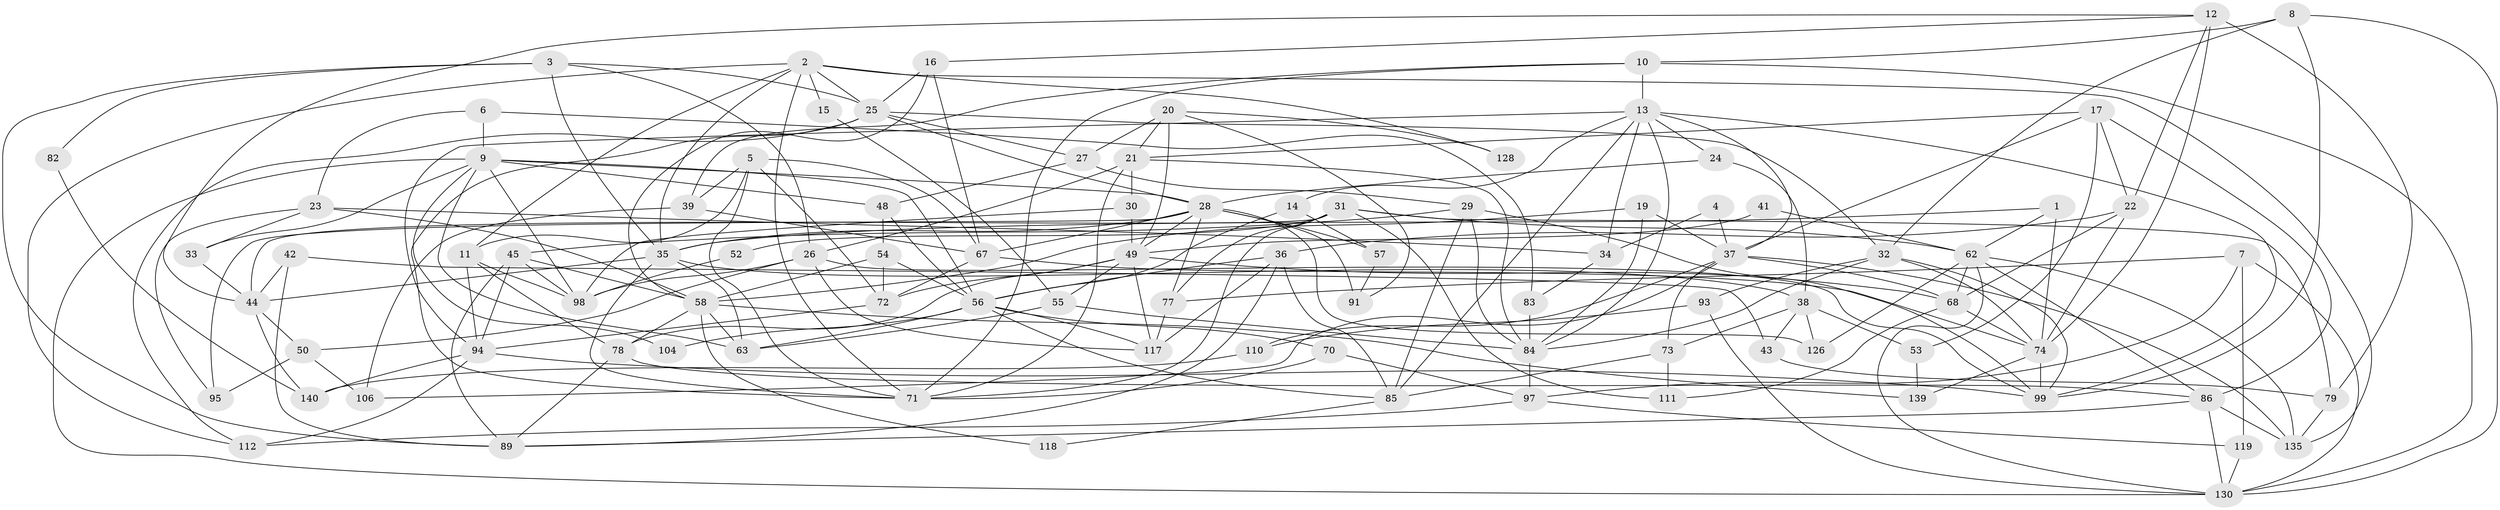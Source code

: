 // original degree distribution, {3: 0.2857142857142857, 7: 0.05, 4: 0.29285714285714287, 2: 0.11428571428571428, 5: 0.16428571428571428, 6: 0.08571428571428572, 8: 0.007142857142857143}
// Generated by graph-tools (version 1.1) at 2025/42/03/06/25 10:42:01]
// undirected, 92 vertices, 225 edges
graph export_dot {
graph [start="1"]
  node [color=gray90,style=filled];
  1;
  2 [super="+18"];
  3 [super="+75"];
  4;
  5 [super="+96"];
  6;
  7 [super="+61"];
  8 [super="+88"];
  9 [super="+46"];
  10;
  11 [super="+47"];
  12 [super="+59"];
  13 [super="+66"];
  14;
  15;
  16 [super="+64"];
  17 [super="+90"];
  19;
  20;
  21 [super="+76"];
  22 [super="+109"];
  23 [super="+40"];
  24;
  25 [super="+81"];
  26;
  27;
  28 [super="+65"];
  29 [super="+51"];
  30;
  31 [super="+105"];
  32 [super="+129"];
  33;
  34;
  35 [super="+136"];
  36 [super="+115"];
  37 [super="+103"];
  38 [super="+69"];
  39 [super="+133"];
  41;
  42;
  43;
  44 [super="+80"];
  45;
  48 [super="+114"];
  49 [super="+107"];
  50;
  52;
  53;
  54;
  55;
  56 [super="+87"];
  57;
  58 [super="+60"];
  62 [super="+100"];
  63 [super="+134"];
  67 [super="+121"];
  68 [super="+137"];
  70;
  71 [super="+108"];
  72 [super="+138"];
  73;
  74 [super="+120"];
  77 [super="+123"];
  78 [super="+127"];
  79 [super="+102"];
  82;
  83;
  84 [super="+122"];
  85 [super="+92"];
  86 [super="+125"];
  89 [super="+113"];
  91;
  93;
  94 [super="+101"];
  95;
  97 [super="+124"];
  98 [super="+116"];
  99 [super="+131"];
  104;
  106;
  110;
  111;
  112;
  117;
  118;
  119;
  126;
  128;
  130 [super="+132"];
  135;
  139;
  140;
  1 -- 62;
  1 -- 74;
  1 -- 35;
  2 -- 112;
  2 -- 11;
  2 -- 15;
  2 -- 25;
  2 -- 35;
  2 -- 135;
  2 -- 128;
  2 -- 71;
  3 -- 26;
  3 -- 35;
  3 -- 25;
  3 -- 89;
  3 -- 82;
  4 -- 34;
  4 -- 37;
  5 -- 11;
  5 -- 39;
  5 -- 72;
  5 -- 67;
  5 -- 71;
  6 -- 9;
  6 -- 83;
  6 -- 23;
  7 -- 97;
  7 -- 77;
  7 -- 130;
  7 -- 119;
  8 -- 32;
  8 -- 10;
  8 -- 99;
  8 -- 130;
  9 -- 48;
  9 -- 104;
  9 -- 130;
  9 -- 28;
  9 -- 33;
  9 -- 56;
  9 -- 98;
  9 -- 63;
  10 -- 71;
  10 -- 13;
  10 -- 39;
  10 -- 130;
  11 -- 94 [weight=2];
  11 -- 78;
  11 -- 98;
  12 -- 44;
  12 -- 74;
  12 -- 79;
  12 -- 16;
  12 -- 22;
  13 -- 14;
  13 -- 34;
  13 -- 94;
  13 -- 84;
  13 -- 37;
  13 -- 24;
  13 -- 85;
  13 -- 99;
  14 -- 56;
  14 -- 57;
  15 -- 55;
  16 -- 58;
  16 -- 25;
  16 -- 67;
  17 -- 86;
  17 -- 21;
  17 -- 53;
  17 -- 37;
  17 -- 22;
  19 -- 84;
  19 -- 37;
  19 -- 58;
  20 -- 49 [weight=2];
  20 -- 27;
  20 -- 91;
  20 -- 128;
  20 -- 21;
  21 -- 26;
  21 -- 71;
  21 -- 30;
  21 -- 84;
  22 -- 74;
  22 -- 36;
  22 -- 68;
  23 -- 95;
  23 -- 33;
  23 -- 34;
  23 -- 58 [weight=2];
  24 -- 28;
  24 -- 38;
  25 -- 32;
  25 -- 112;
  25 -- 27;
  25 -- 28;
  25 -- 71;
  26 -- 117;
  26 -- 99;
  26 -- 50;
  26 -- 98;
  27 -- 48;
  27 -- 29;
  28 -- 77;
  28 -- 49;
  28 -- 67;
  28 -- 91;
  28 -- 57;
  28 -- 126;
  28 -- 95;
  28 -- 35;
  29 -- 99;
  29 -- 85;
  29 -- 45;
  29 -- 84;
  30 -- 49;
  30 -- 98;
  31 -- 52;
  31 -- 77;
  31 -- 111;
  31 -- 79;
  31 -- 44;
  31 -- 71;
  31 -- 62;
  32 -- 93;
  32 -- 99;
  32 -- 74;
  32 -- 84;
  33 -- 44;
  34 -- 83;
  35 -- 71;
  35 -- 38;
  35 -- 44;
  35 -- 63;
  36 -- 85;
  36 -- 117;
  36 -- 56;
  36 -- 89;
  37 -- 110;
  37 -- 68;
  37 -- 135;
  37 -- 73;
  37 -- 106;
  38 -- 43;
  38 -- 53;
  38 -- 73;
  38 -- 126;
  39 -- 106 [weight=2];
  39 -- 67;
  41 -- 49;
  41 -- 62;
  42 -- 89;
  42 -- 44;
  42 -- 43;
  43 -- 79;
  44 -- 50;
  44 -- 140;
  45 -- 89;
  45 -- 98;
  45 -- 58;
  45 -- 94;
  48 -- 54;
  48 -- 56;
  49 -- 55;
  49 -- 117;
  49 -- 68;
  49 -- 72;
  49 -- 78 [weight=2];
  50 -- 95;
  50 -- 106;
  52 -- 98;
  53 -- 139;
  54 -- 72;
  54 -- 58;
  54 -- 56;
  55 -- 63;
  55 -- 84;
  56 -- 70;
  56 -- 104;
  56 -- 117;
  56 -- 85;
  56 -- 63;
  57 -- 91;
  58 -- 78;
  58 -- 118;
  58 -- 139;
  58 -- 63;
  62 -- 68;
  62 -- 126;
  62 -- 130;
  62 -- 86;
  62 -- 135;
  67 -- 72;
  67 -- 74;
  68 -- 111;
  68 -- 74;
  70 -- 71;
  70 -- 97;
  72 -- 94;
  73 -- 85;
  73 -- 111;
  74 -- 139;
  74 -- 99;
  77 -- 117;
  78 -- 89;
  78 -- 86;
  79 -- 135;
  82 -- 140;
  83 -- 84;
  84 -- 97;
  85 -- 118;
  86 -- 135 [weight=2];
  86 -- 89;
  86 -- 130;
  93 -- 110;
  93 -- 130;
  94 -- 112;
  94 -- 99;
  94 -- 140;
  97 -- 119;
  97 -- 112;
  110 -- 140;
  119 -- 130;
}
